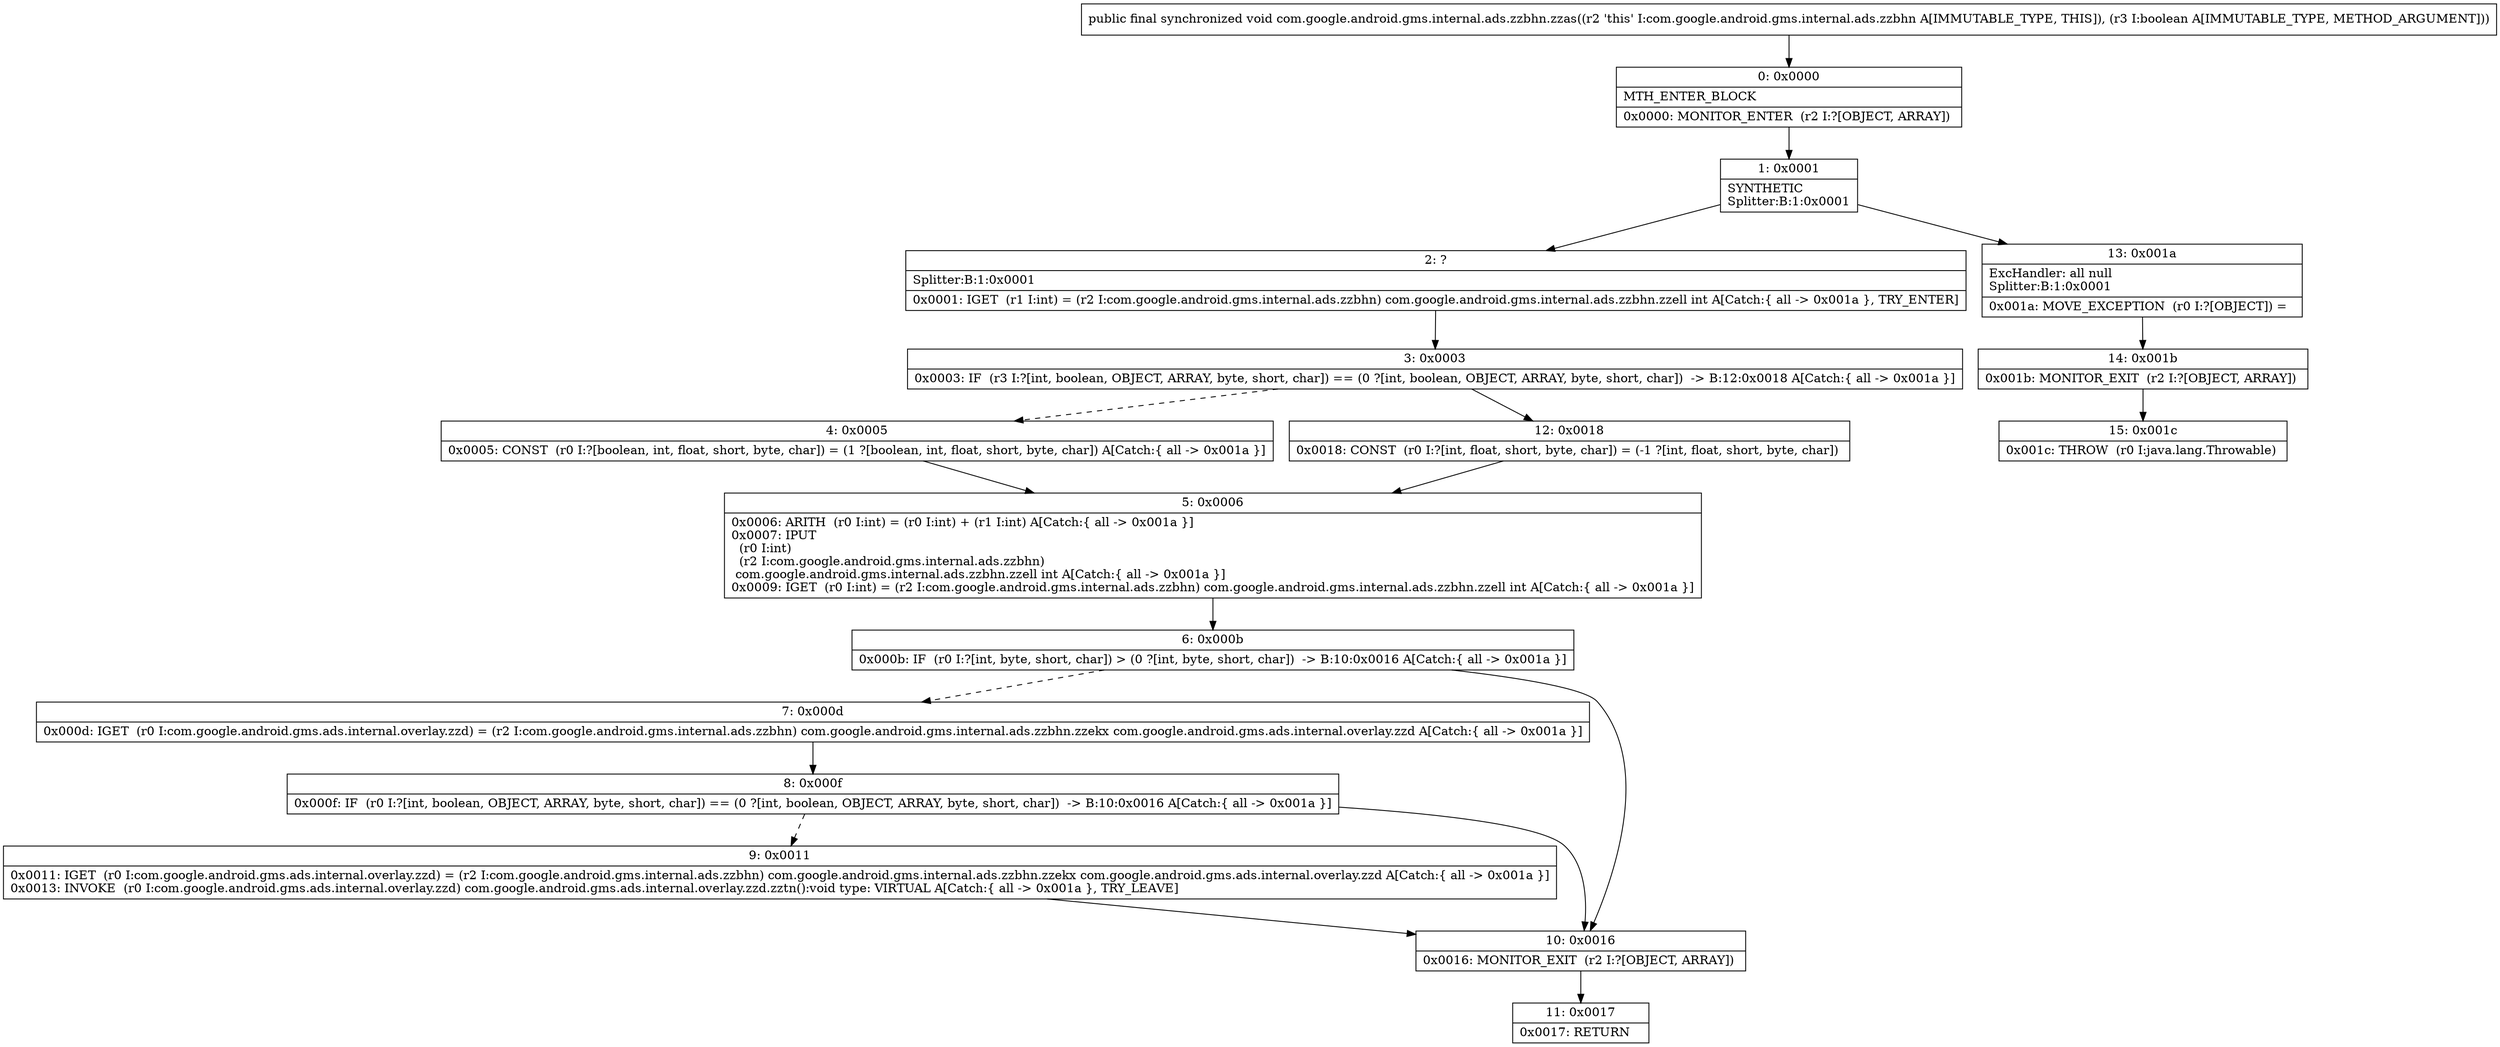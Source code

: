 digraph "CFG forcom.google.android.gms.internal.ads.zzbhn.zzas(Z)V" {
Node_0 [shape=record,label="{0\:\ 0x0000|MTH_ENTER_BLOCK\l|0x0000: MONITOR_ENTER  (r2 I:?[OBJECT, ARRAY]) \l}"];
Node_1 [shape=record,label="{1\:\ 0x0001|SYNTHETIC\lSplitter:B:1:0x0001\l}"];
Node_2 [shape=record,label="{2\:\ ?|Splitter:B:1:0x0001\l|0x0001: IGET  (r1 I:int) = (r2 I:com.google.android.gms.internal.ads.zzbhn) com.google.android.gms.internal.ads.zzbhn.zzell int A[Catch:\{ all \-\> 0x001a \}, TRY_ENTER]\l}"];
Node_3 [shape=record,label="{3\:\ 0x0003|0x0003: IF  (r3 I:?[int, boolean, OBJECT, ARRAY, byte, short, char]) == (0 ?[int, boolean, OBJECT, ARRAY, byte, short, char])  \-\> B:12:0x0018 A[Catch:\{ all \-\> 0x001a \}]\l}"];
Node_4 [shape=record,label="{4\:\ 0x0005|0x0005: CONST  (r0 I:?[boolean, int, float, short, byte, char]) = (1 ?[boolean, int, float, short, byte, char]) A[Catch:\{ all \-\> 0x001a \}]\l}"];
Node_5 [shape=record,label="{5\:\ 0x0006|0x0006: ARITH  (r0 I:int) = (r0 I:int) + (r1 I:int) A[Catch:\{ all \-\> 0x001a \}]\l0x0007: IPUT  \l  (r0 I:int)\l  (r2 I:com.google.android.gms.internal.ads.zzbhn)\l com.google.android.gms.internal.ads.zzbhn.zzell int A[Catch:\{ all \-\> 0x001a \}]\l0x0009: IGET  (r0 I:int) = (r2 I:com.google.android.gms.internal.ads.zzbhn) com.google.android.gms.internal.ads.zzbhn.zzell int A[Catch:\{ all \-\> 0x001a \}]\l}"];
Node_6 [shape=record,label="{6\:\ 0x000b|0x000b: IF  (r0 I:?[int, byte, short, char]) \> (0 ?[int, byte, short, char])  \-\> B:10:0x0016 A[Catch:\{ all \-\> 0x001a \}]\l}"];
Node_7 [shape=record,label="{7\:\ 0x000d|0x000d: IGET  (r0 I:com.google.android.gms.ads.internal.overlay.zzd) = (r2 I:com.google.android.gms.internal.ads.zzbhn) com.google.android.gms.internal.ads.zzbhn.zzekx com.google.android.gms.ads.internal.overlay.zzd A[Catch:\{ all \-\> 0x001a \}]\l}"];
Node_8 [shape=record,label="{8\:\ 0x000f|0x000f: IF  (r0 I:?[int, boolean, OBJECT, ARRAY, byte, short, char]) == (0 ?[int, boolean, OBJECT, ARRAY, byte, short, char])  \-\> B:10:0x0016 A[Catch:\{ all \-\> 0x001a \}]\l}"];
Node_9 [shape=record,label="{9\:\ 0x0011|0x0011: IGET  (r0 I:com.google.android.gms.ads.internal.overlay.zzd) = (r2 I:com.google.android.gms.internal.ads.zzbhn) com.google.android.gms.internal.ads.zzbhn.zzekx com.google.android.gms.ads.internal.overlay.zzd A[Catch:\{ all \-\> 0x001a \}]\l0x0013: INVOKE  (r0 I:com.google.android.gms.ads.internal.overlay.zzd) com.google.android.gms.ads.internal.overlay.zzd.zztn():void type: VIRTUAL A[Catch:\{ all \-\> 0x001a \}, TRY_LEAVE]\l}"];
Node_10 [shape=record,label="{10\:\ 0x0016|0x0016: MONITOR_EXIT  (r2 I:?[OBJECT, ARRAY]) \l}"];
Node_11 [shape=record,label="{11\:\ 0x0017|0x0017: RETURN   \l}"];
Node_12 [shape=record,label="{12\:\ 0x0018|0x0018: CONST  (r0 I:?[int, float, short, byte, char]) = (\-1 ?[int, float, short, byte, char]) \l}"];
Node_13 [shape=record,label="{13\:\ 0x001a|ExcHandler: all null\lSplitter:B:1:0x0001\l|0x001a: MOVE_EXCEPTION  (r0 I:?[OBJECT]) =  \l}"];
Node_14 [shape=record,label="{14\:\ 0x001b|0x001b: MONITOR_EXIT  (r2 I:?[OBJECT, ARRAY]) \l}"];
Node_15 [shape=record,label="{15\:\ 0x001c|0x001c: THROW  (r0 I:java.lang.Throwable) \l}"];
MethodNode[shape=record,label="{public final synchronized void com.google.android.gms.internal.ads.zzbhn.zzas((r2 'this' I:com.google.android.gms.internal.ads.zzbhn A[IMMUTABLE_TYPE, THIS]), (r3 I:boolean A[IMMUTABLE_TYPE, METHOD_ARGUMENT])) }"];
MethodNode -> Node_0;
Node_0 -> Node_1;
Node_1 -> Node_2;
Node_1 -> Node_13;
Node_2 -> Node_3;
Node_3 -> Node_4[style=dashed];
Node_3 -> Node_12;
Node_4 -> Node_5;
Node_5 -> Node_6;
Node_6 -> Node_7[style=dashed];
Node_6 -> Node_10;
Node_7 -> Node_8;
Node_8 -> Node_9[style=dashed];
Node_8 -> Node_10;
Node_9 -> Node_10;
Node_10 -> Node_11;
Node_12 -> Node_5;
Node_13 -> Node_14;
Node_14 -> Node_15;
}

